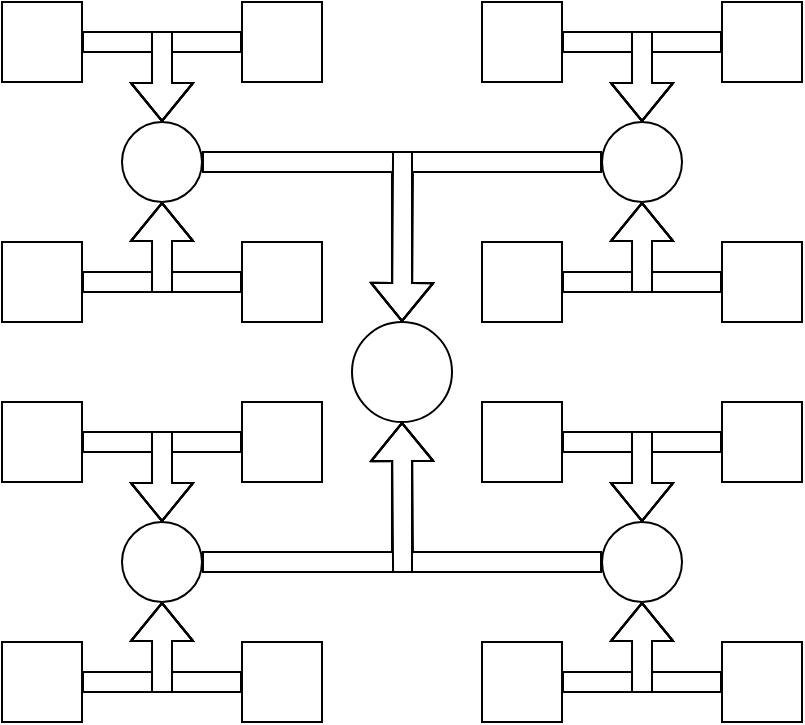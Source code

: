 <mxfile version="10.4.8" type="github"><diagram id="PHfDRGsn5GczlgF9gDJM" name="Page-1"><mxGraphModel dx="1508" dy="870" grid="1" gridSize="10" guides="1" tooltips="1" connect="1" arrows="1" fold="1" page="1" pageScale="1" pageWidth="850" pageHeight="1100" math="0" shadow="0"><root><mxCell id="0"/><mxCell id="1" parent="0"/><mxCell id="HJMQedLKmFgiE2eu5ApC-93" value="" style="group" parent="1" vertex="1" connectable="0"><mxGeometry x="40" y="40" width="400" height="360" as="geometry"/></mxCell><mxCell id="HJMQedLKmFgiE2eu5ApC-14" value="" style="group" parent="HJMQedLKmFgiE2eu5ApC-93" vertex="1" connectable="0"><mxGeometry width="160" height="160" as="geometry"/></mxCell><mxCell id="HJMQedLKmFgiE2eu5ApC-1" value="" style="rounded=0;whiteSpace=wrap;html=1;" parent="HJMQedLKmFgiE2eu5ApC-14" vertex="1"><mxGeometry width="40" height="40" as="geometry"/></mxCell><mxCell id="HJMQedLKmFgiE2eu5ApC-3" value="" style="rounded=0;whiteSpace=wrap;html=1;" parent="HJMQedLKmFgiE2eu5ApC-14" vertex="1"><mxGeometry x="120" width="40" height="40" as="geometry"/></mxCell><mxCell id="HJMQedLKmFgiE2eu5ApC-4" value="" style="rounded=0;whiteSpace=wrap;html=1;" parent="HJMQedLKmFgiE2eu5ApC-14" vertex="1"><mxGeometry x="120" y="120" width="40" height="40" as="geometry"/></mxCell><mxCell id="HJMQedLKmFgiE2eu5ApC-5" value="" style="rounded=0;whiteSpace=wrap;html=1;" parent="HJMQedLKmFgiE2eu5ApC-14" vertex="1"><mxGeometry y="120" width="40" height="40" as="geometry"/></mxCell><mxCell id="HJMQedLKmFgiE2eu5ApC-6" value="" style="ellipse;whiteSpace=wrap;html=1;aspect=fixed;" parent="HJMQedLKmFgiE2eu5ApC-14" vertex="1"><mxGeometry x="60" y="60" width="40" height="40" as="geometry"/></mxCell><mxCell id="HJMQedLKmFgiE2eu5ApC-9" style="edgeStyle=orthogonalEdgeStyle;shape=flexArrow;rounded=0;orthogonalLoop=1;jettySize=auto;html=1;" parent="HJMQedLKmFgiE2eu5ApC-14" source="HJMQedLKmFgiE2eu5ApC-1" target="HJMQedLKmFgiE2eu5ApC-6" edge="1"><mxGeometry relative="1" as="geometry"/></mxCell><mxCell id="HJMQedLKmFgiE2eu5ApC-11" style="edgeStyle=orthogonalEdgeStyle;shape=flexArrow;rounded=0;orthogonalLoop=1;jettySize=auto;html=1;entryX=0.5;entryY=0;entryDx=0;entryDy=0;" parent="HJMQedLKmFgiE2eu5ApC-14" source="HJMQedLKmFgiE2eu5ApC-3" target="HJMQedLKmFgiE2eu5ApC-6" edge="1"><mxGeometry relative="1" as="geometry"/></mxCell><mxCell id="HJMQedLKmFgiE2eu5ApC-13" style="edgeStyle=orthogonalEdgeStyle;shape=flexArrow;rounded=0;orthogonalLoop=1;jettySize=auto;html=1;entryX=0.5;entryY=1;entryDx=0;entryDy=0;" parent="HJMQedLKmFgiE2eu5ApC-14" source="HJMQedLKmFgiE2eu5ApC-4" target="HJMQedLKmFgiE2eu5ApC-6" edge="1"><mxGeometry relative="1" as="geometry"/></mxCell><mxCell id="HJMQedLKmFgiE2eu5ApC-12" style="edgeStyle=orthogonalEdgeStyle;shape=flexArrow;rounded=0;orthogonalLoop=1;jettySize=auto;html=1;entryX=0.5;entryY=1;entryDx=0;entryDy=0;" parent="HJMQedLKmFgiE2eu5ApC-14" source="HJMQedLKmFgiE2eu5ApC-5" target="HJMQedLKmFgiE2eu5ApC-6" edge="1"><mxGeometry relative="1" as="geometry"/></mxCell><mxCell id="HJMQedLKmFgiE2eu5ApC-66" value="" style="group" parent="HJMQedLKmFgiE2eu5ApC-93" vertex="1" connectable="0"><mxGeometry y="200" width="160" height="160" as="geometry"/></mxCell><mxCell id="HJMQedLKmFgiE2eu5ApC-67" value="" style="group" parent="HJMQedLKmFgiE2eu5ApC-66" vertex="1" connectable="0"><mxGeometry width="160" height="160" as="geometry"/></mxCell><mxCell id="HJMQedLKmFgiE2eu5ApC-68" value="" style="group" parent="HJMQedLKmFgiE2eu5ApC-67" vertex="1" connectable="0"><mxGeometry width="160" height="160" as="geometry"/></mxCell><mxCell id="HJMQedLKmFgiE2eu5ApC-69" value="" style="group;container=1;" parent="HJMQedLKmFgiE2eu5ApC-68" vertex="1" connectable="0"><mxGeometry width="160" height="160" as="geometry"/></mxCell><mxCell id="HJMQedLKmFgiE2eu5ApC-70" value="" style="rounded=0;whiteSpace=wrap;html=1;" parent="HJMQedLKmFgiE2eu5ApC-69" vertex="1"><mxGeometry width="40" height="40" as="geometry"/></mxCell><mxCell id="HJMQedLKmFgiE2eu5ApC-71" value="" style="rounded=0;whiteSpace=wrap;html=1;" parent="HJMQedLKmFgiE2eu5ApC-69" vertex="1"><mxGeometry x="120" width="40" height="40" as="geometry"/></mxCell><mxCell id="HJMQedLKmFgiE2eu5ApC-72" value="" style="rounded=0;whiteSpace=wrap;html=1;" parent="HJMQedLKmFgiE2eu5ApC-69" vertex="1"><mxGeometry x="120" y="120" width="40" height="40" as="geometry"/></mxCell><mxCell id="HJMQedLKmFgiE2eu5ApC-73" value="" style="rounded=0;whiteSpace=wrap;html=1;" parent="HJMQedLKmFgiE2eu5ApC-69" vertex="1"><mxGeometry y="120" width="40" height="40" as="geometry"/></mxCell><mxCell id="HJMQedLKmFgiE2eu5ApC-74" value="" style="ellipse;whiteSpace=wrap;html=1;aspect=fixed;" parent="HJMQedLKmFgiE2eu5ApC-69" vertex="1"><mxGeometry x="60" y="60" width="40" height="40" as="geometry"/></mxCell><mxCell id="HJMQedLKmFgiE2eu5ApC-75" style="edgeStyle=orthogonalEdgeStyle;shape=flexArrow;rounded=0;orthogonalLoop=1;jettySize=auto;html=1;" parent="HJMQedLKmFgiE2eu5ApC-69" source="HJMQedLKmFgiE2eu5ApC-70" target="HJMQedLKmFgiE2eu5ApC-74" edge="1"><mxGeometry relative="1" as="geometry"/></mxCell><mxCell id="HJMQedLKmFgiE2eu5ApC-76" style="edgeStyle=orthogonalEdgeStyle;shape=flexArrow;rounded=0;orthogonalLoop=1;jettySize=auto;html=1;entryX=0.5;entryY=0;entryDx=0;entryDy=0;" parent="HJMQedLKmFgiE2eu5ApC-69" source="HJMQedLKmFgiE2eu5ApC-71" target="HJMQedLKmFgiE2eu5ApC-74" edge="1"><mxGeometry relative="1" as="geometry"/></mxCell><mxCell id="HJMQedLKmFgiE2eu5ApC-77" style="edgeStyle=orthogonalEdgeStyle;shape=flexArrow;rounded=0;orthogonalLoop=1;jettySize=auto;html=1;entryX=0.5;entryY=1;entryDx=0;entryDy=0;" parent="HJMQedLKmFgiE2eu5ApC-69" source="HJMQedLKmFgiE2eu5ApC-72" target="HJMQedLKmFgiE2eu5ApC-74" edge="1"><mxGeometry relative="1" as="geometry"/></mxCell><mxCell id="HJMQedLKmFgiE2eu5ApC-78" style="edgeStyle=orthogonalEdgeStyle;shape=flexArrow;rounded=0;orthogonalLoop=1;jettySize=auto;html=1;entryX=0.5;entryY=1;entryDx=0;entryDy=0;" parent="HJMQedLKmFgiE2eu5ApC-69" source="HJMQedLKmFgiE2eu5ApC-73" target="HJMQedLKmFgiE2eu5ApC-74" edge="1"><mxGeometry relative="1" as="geometry"/></mxCell><mxCell id="HJMQedLKmFgiE2eu5ApC-79" value="" style="ellipse;whiteSpace=wrap;html=1;aspect=fixed;" parent="HJMQedLKmFgiE2eu5ApC-93" vertex="1"><mxGeometry x="175" y="160" width="50" height="50" as="geometry"/></mxCell><mxCell id="HJMQedLKmFgiE2eu5ApC-80" value="" style="group" parent="HJMQedLKmFgiE2eu5ApC-93" vertex="1" connectable="0"><mxGeometry x="240" width="160" height="160" as="geometry"/></mxCell><mxCell id="HJMQedLKmFgiE2eu5ApC-26" value="" style="group" parent="HJMQedLKmFgiE2eu5ApC-80" vertex="1" connectable="0"><mxGeometry width="160" height="160" as="geometry"/></mxCell><mxCell id="HJMQedLKmFgiE2eu5ApC-15" value="" style="group;container=1;" parent="HJMQedLKmFgiE2eu5ApC-26" vertex="1" connectable="0"><mxGeometry width="160" height="160" as="geometry"/></mxCell><mxCell id="HJMQedLKmFgiE2eu5ApC-16" value="" style="rounded=0;whiteSpace=wrap;html=1;" parent="HJMQedLKmFgiE2eu5ApC-15" vertex="1"><mxGeometry width="40" height="40" as="geometry"/></mxCell><mxCell id="HJMQedLKmFgiE2eu5ApC-17" value="" style="rounded=0;whiteSpace=wrap;html=1;" parent="HJMQedLKmFgiE2eu5ApC-15" vertex="1"><mxGeometry x="120" width="40" height="40" as="geometry"/></mxCell><mxCell id="HJMQedLKmFgiE2eu5ApC-18" value="" style="rounded=0;whiteSpace=wrap;html=1;" parent="HJMQedLKmFgiE2eu5ApC-15" vertex="1"><mxGeometry x="120" y="120" width="40" height="40" as="geometry"/></mxCell><mxCell id="HJMQedLKmFgiE2eu5ApC-19" value="" style="rounded=0;whiteSpace=wrap;html=1;" parent="HJMQedLKmFgiE2eu5ApC-15" vertex="1"><mxGeometry y="120" width="40" height="40" as="geometry"/></mxCell><mxCell id="HJMQedLKmFgiE2eu5ApC-20" value="" style="ellipse;whiteSpace=wrap;html=1;aspect=fixed;" parent="HJMQedLKmFgiE2eu5ApC-15" vertex="1"><mxGeometry x="60" y="60" width="40" height="40" as="geometry"/></mxCell><mxCell id="HJMQedLKmFgiE2eu5ApC-21" style="edgeStyle=orthogonalEdgeStyle;shape=flexArrow;rounded=0;orthogonalLoop=1;jettySize=auto;html=1;" parent="HJMQedLKmFgiE2eu5ApC-15" source="HJMQedLKmFgiE2eu5ApC-16" target="HJMQedLKmFgiE2eu5ApC-20" edge="1"><mxGeometry relative="1" as="geometry"/></mxCell><mxCell id="HJMQedLKmFgiE2eu5ApC-22" style="edgeStyle=orthogonalEdgeStyle;shape=flexArrow;rounded=0;orthogonalLoop=1;jettySize=auto;html=1;entryX=0.5;entryY=0;entryDx=0;entryDy=0;" parent="HJMQedLKmFgiE2eu5ApC-15" source="HJMQedLKmFgiE2eu5ApC-17" target="HJMQedLKmFgiE2eu5ApC-20" edge="1"><mxGeometry relative="1" as="geometry"/></mxCell><mxCell id="HJMQedLKmFgiE2eu5ApC-23" style="edgeStyle=orthogonalEdgeStyle;shape=flexArrow;rounded=0;orthogonalLoop=1;jettySize=auto;html=1;entryX=0.5;entryY=1;entryDx=0;entryDy=0;" parent="HJMQedLKmFgiE2eu5ApC-15" source="HJMQedLKmFgiE2eu5ApC-18" target="HJMQedLKmFgiE2eu5ApC-20" edge="1"><mxGeometry relative="1" as="geometry"/></mxCell><mxCell id="HJMQedLKmFgiE2eu5ApC-24" style="edgeStyle=orthogonalEdgeStyle;shape=flexArrow;rounded=0;orthogonalLoop=1;jettySize=auto;html=1;entryX=0.5;entryY=1;entryDx=0;entryDy=0;" parent="HJMQedLKmFgiE2eu5ApC-15" source="HJMQedLKmFgiE2eu5ApC-19" target="HJMQedLKmFgiE2eu5ApC-20" edge="1"><mxGeometry relative="1" as="geometry"/></mxCell><mxCell id="HJMQedLKmFgiE2eu5ApC-86" value="" style="group" parent="HJMQedLKmFgiE2eu5ApC-93" vertex="1" connectable="0"><mxGeometry x="240" y="200" width="160" height="160" as="geometry"/></mxCell><mxCell id="HJMQedLKmFgiE2eu5ApC-85" value="" style="group" parent="HJMQedLKmFgiE2eu5ApC-86" vertex="1" connectable="0"><mxGeometry width="160" height="160" as="geometry"/></mxCell><mxCell id="HJMQedLKmFgiE2eu5ApC-84" value="" style="group" parent="HJMQedLKmFgiE2eu5ApC-85" vertex="1" connectable="0"><mxGeometry width="160" height="160" as="geometry"/></mxCell><mxCell id="HJMQedLKmFgiE2eu5ApC-82" value="" style="group" parent="HJMQedLKmFgiE2eu5ApC-84" vertex="1" connectable="0"><mxGeometry width="160" height="160" as="geometry"/></mxCell><mxCell id="HJMQedLKmFgiE2eu5ApC-81" value="" style="group" parent="HJMQedLKmFgiE2eu5ApC-82" vertex="1" connectable="0"><mxGeometry width="160" height="160" as="geometry"/></mxCell><mxCell id="HJMQedLKmFgiE2eu5ApC-65" value="" style="group" parent="HJMQedLKmFgiE2eu5ApC-81" vertex="1" connectable="0"><mxGeometry width="160" height="160" as="geometry"/></mxCell><mxCell id="HJMQedLKmFgiE2eu5ApC-52" value="" style="group" parent="HJMQedLKmFgiE2eu5ApC-65" vertex="1" connectable="0"><mxGeometry width="160" height="160" as="geometry"/></mxCell><mxCell id="HJMQedLKmFgiE2eu5ApC-27" value="" style="group" parent="HJMQedLKmFgiE2eu5ApC-52" vertex="1" connectable="0"><mxGeometry width="160" height="160" as="geometry"/></mxCell><mxCell id="HJMQedLKmFgiE2eu5ApC-28" value="" style="group;container=1;" parent="HJMQedLKmFgiE2eu5ApC-27" vertex="1" connectable="0"><mxGeometry width="160" height="160" as="geometry"/></mxCell><mxCell id="HJMQedLKmFgiE2eu5ApC-29" value="" style="rounded=0;whiteSpace=wrap;html=1;" parent="HJMQedLKmFgiE2eu5ApC-28" vertex="1"><mxGeometry width="40" height="40" as="geometry"/></mxCell><mxCell id="HJMQedLKmFgiE2eu5ApC-30" value="" style="rounded=0;whiteSpace=wrap;html=1;" parent="HJMQedLKmFgiE2eu5ApC-28" vertex="1"><mxGeometry x="120" width="40" height="40" as="geometry"/></mxCell><mxCell id="HJMQedLKmFgiE2eu5ApC-31" value="" style="rounded=0;whiteSpace=wrap;html=1;" parent="HJMQedLKmFgiE2eu5ApC-28" vertex="1"><mxGeometry x="120" y="120" width="40" height="40" as="geometry"/></mxCell><mxCell id="HJMQedLKmFgiE2eu5ApC-32" value="" style="rounded=0;whiteSpace=wrap;html=1;" parent="HJMQedLKmFgiE2eu5ApC-28" vertex="1"><mxGeometry y="120" width="40" height="40" as="geometry"/></mxCell><mxCell id="HJMQedLKmFgiE2eu5ApC-33" value="" style="ellipse;whiteSpace=wrap;html=1;aspect=fixed;" parent="HJMQedLKmFgiE2eu5ApC-28" vertex="1"><mxGeometry x="60" y="60" width="40" height="40" as="geometry"/></mxCell><mxCell id="HJMQedLKmFgiE2eu5ApC-34" style="edgeStyle=orthogonalEdgeStyle;shape=flexArrow;rounded=0;orthogonalLoop=1;jettySize=auto;html=1;" parent="HJMQedLKmFgiE2eu5ApC-28" source="HJMQedLKmFgiE2eu5ApC-29" target="HJMQedLKmFgiE2eu5ApC-33" edge="1"><mxGeometry relative="1" as="geometry"/></mxCell><mxCell id="HJMQedLKmFgiE2eu5ApC-35" style="edgeStyle=orthogonalEdgeStyle;shape=flexArrow;rounded=0;orthogonalLoop=1;jettySize=auto;html=1;entryX=0.5;entryY=0;entryDx=0;entryDy=0;" parent="HJMQedLKmFgiE2eu5ApC-28" source="HJMQedLKmFgiE2eu5ApC-30" target="HJMQedLKmFgiE2eu5ApC-33" edge="1"><mxGeometry relative="1" as="geometry"/></mxCell><mxCell id="HJMQedLKmFgiE2eu5ApC-36" style="edgeStyle=orthogonalEdgeStyle;shape=flexArrow;rounded=0;orthogonalLoop=1;jettySize=auto;html=1;entryX=0.5;entryY=1;entryDx=0;entryDy=0;" parent="HJMQedLKmFgiE2eu5ApC-28" source="HJMQedLKmFgiE2eu5ApC-31" target="HJMQedLKmFgiE2eu5ApC-33" edge="1"><mxGeometry relative="1" as="geometry"/></mxCell><mxCell id="HJMQedLKmFgiE2eu5ApC-37" style="edgeStyle=orthogonalEdgeStyle;shape=flexArrow;rounded=0;orthogonalLoop=1;jettySize=auto;html=1;entryX=0.5;entryY=1;entryDx=0;entryDy=0;" parent="HJMQedLKmFgiE2eu5ApC-28" source="HJMQedLKmFgiE2eu5ApC-32" target="HJMQedLKmFgiE2eu5ApC-33" edge="1"><mxGeometry relative="1" as="geometry"/></mxCell><mxCell id="HJMQedLKmFgiE2eu5ApC-87" style="edgeStyle=orthogonalEdgeStyle;shape=flexArrow;rounded=0;orthogonalLoop=1;jettySize=auto;html=1;entryX=0.5;entryY=1;entryDx=0;entryDy=0;" parent="HJMQedLKmFgiE2eu5ApC-93" source="HJMQedLKmFgiE2eu5ApC-74" target="HJMQedLKmFgiE2eu5ApC-79" edge="1"><mxGeometry relative="1" as="geometry"/></mxCell><mxCell id="HJMQedLKmFgiE2eu5ApC-88" style="edgeStyle=orthogonalEdgeStyle;shape=flexArrow;rounded=0;orthogonalLoop=1;jettySize=auto;html=1;" parent="HJMQedLKmFgiE2eu5ApC-93" source="HJMQedLKmFgiE2eu5ApC-33" edge="1"><mxGeometry relative="1" as="geometry"><mxPoint x="200" y="210" as="targetPoint"/></mxGeometry></mxCell><mxCell id="HJMQedLKmFgiE2eu5ApC-89" style="edgeStyle=orthogonalEdgeStyle;shape=flexArrow;rounded=0;orthogonalLoop=1;jettySize=auto;html=1;" parent="HJMQedLKmFgiE2eu5ApC-93" source="HJMQedLKmFgiE2eu5ApC-6" target="HJMQedLKmFgiE2eu5ApC-79" edge="1"><mxGeometry relative="1" as="geometry"/></mxCell><mxCell id="HJMQedLKmFgiE2eu5ApC-90" style="edgeStyle=orthogonalEdgeStyle;shape=flexArrow;rounded=0;orthogonalLoop=1;jettySize=auto;html=1;" parent="HJMQedLKmFgiE2eu5ApC-93" source="HJMQedLKmFgiE2eu5ApC-20" edge="1"><mxGeometry relative="1" as="geometry"><mxPoint x="200" y="160" as="targetPoint"/></mxGeometry></mxCell></root></mxGraphModel></diagram></mxfile>